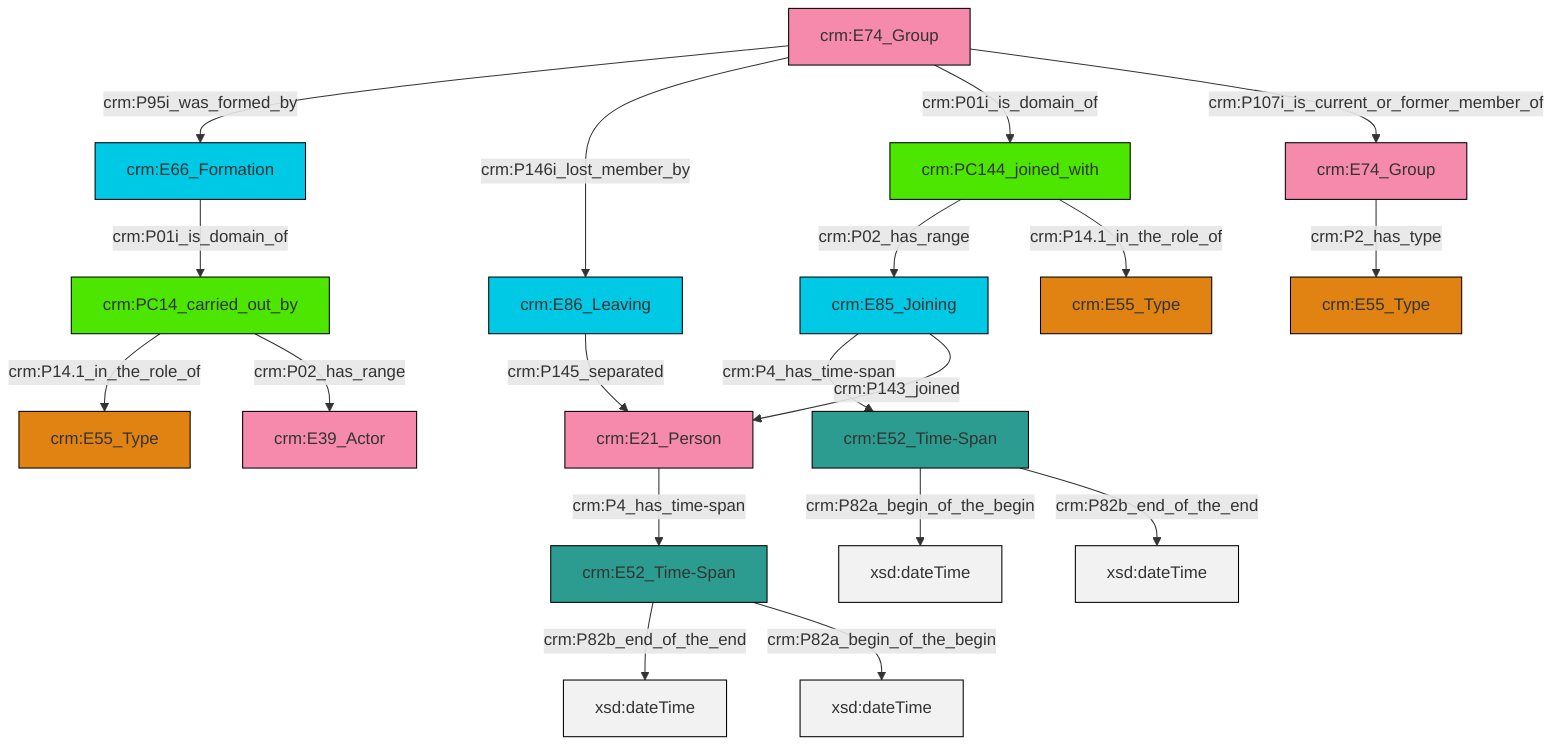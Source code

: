 graph TD
classDef Literal fill:#f2f2f2,stroke:#000000;
classDef CRM_Entity fill:#FFFFFF,stroke:#000000;
classDef Temporal_Entity fill:#00C9E6, stroke:#000000;
classDef Type fill:#E18312, stroke:#000000;
classDef Time-Span fill:#2C9C91, stroke:#000000;
classDef Appellation fill:#FFEB7F, stroke:#000000;
classDef Place fill:#008836, stroke:#000000;
classDef Persistent_Item fill:#B266B2, stroke:#000000;
classDef Conceptual_Object fill:#FFD700, stroke:#000000;
classDef Physical_Thing fill:#D2B48C, stroke:#000000;
classDef Actor fill:#f58aad, stroke:#000000;
classDef PC_Classes fill:#4ce600, stroke:#000000;
classDef Multi fill:#cccccc,stroke:#000000;

0["crm:PC144_joined_with"]:::PC_Classes -->|crm:P02_has_range| 1["crm:E85_Joining"]:::Temporal_Entity
2["crm:E74_Group"]:::Actor -->|crm:P95i_was_formed_by| 3["crm:E66_Formation"]:::Temporal_Entity
0["crm:PC144_joined_with"]:::PC_Classes -->|crm:P14.1_in_the_role_of| 7["crm:E55_Type"]:::Type
10["crm:E52_Time-Span"]:::Time-Span -->|crm:P82b_end_of_the_end| 11[xsd:dateTime]:::Literal
12["crm:E21_Person"]:::Actor -->|crm:P4_has_time-span| 10["crm:E52_Time-Span"]:::Time-Span
17["crm:PC14_carried_out_by"]:::PC_Classes -->|crm:P14.1_in_the_role_of| 5["crm:E55_Type"]:::Type
1["crm:E85_Joining"]:::Temporal_Entity -->|crm:P4_has_time-span| 18["crm:E52_Time-Span"]:::Time-Span
8["crm:E74_Group"]:::Actor -->|crm:P2_has_type| 19["crm:E55_Type"]:::Type
2["crm:E74_Group"]:::Actor -->|crm:P146i_lost_member_by| 21["crm:E86_Leaving"]:::Temporal_Entity
2["crm:E74_Group"]:::Actor -->|crm:P01i_is_domain_of| 0["crm:PC144_joined_with"]:::PC_Classes
17["crm:PC14_carried_out_by"]:::PC_Classes -->|crm:P02_has_range| 14["crm:E39_Actor"]:::Actor
1["crm:E85_Joining"]:::Temporal_Entity -->|crm:P143_joined| 12["crm:E21_Person"]:::Actor
3["crm:E66_Formation"]:::Temporal_Entity -->|crm:P01i_is_domain_of| 17["crm:PC14_carried_out_by"]:::PC_Classes
21["crm:E86_Leaving"]:::Temporal_Entity -->|crm:P145_separated| 12["crm:E21_Person"]:::Actor
10["crm:E52_Time-Span"]:::Time-Span -->|crm:P82a_begin_of_the_begin| 27[xsd:dateTime]:::Literal
2["crm:E74_Group"]:::Actor -->|crm:P107i_is_current_or_former_member_of| 8["crm:E74_Group"]:::Actor
18["crm:E52_Time-Span"]:::Time-Span -->|crm:P82a_begin_of_the_begin| 32[xsd:dateTime]:::Literal
18["crm:E52_Time-Span"]:::Time-Span -->|crm:P82b_end_of_the_end| 34[xsd:dateTime]:::Literal